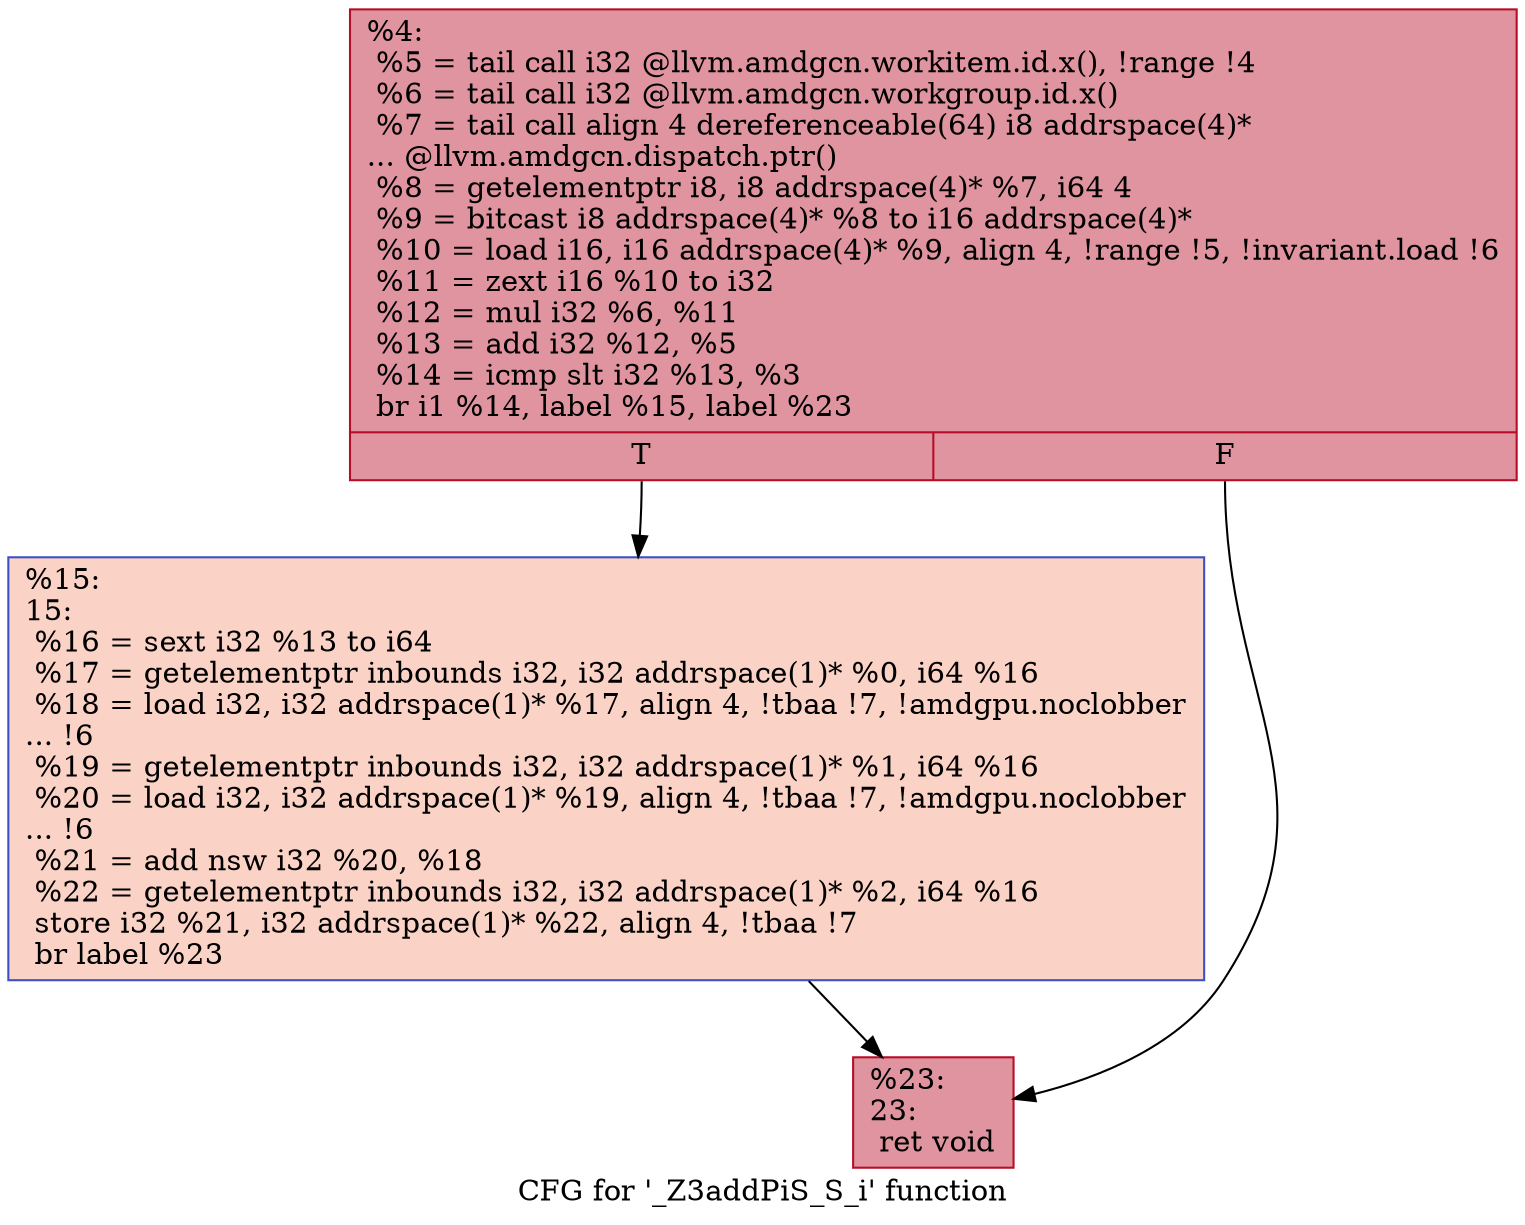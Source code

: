 digraph "CFG for '_Z3addPiS_S_i' function" {
	label="CFG for '_Z3addPiS_S_i' function";

	Node0x5ee3080 [shape=record,color="#b70d28ff", style=filled, fillcolor="#b70d2870",label="{%4:\l  %5 = tail call i32 @llvm.amdgcn.workitem.id.x(), !range !4\l  %6 = tail call i32 @llvm.amdgcn.workgroup.id.x()\l  %7 = tail call align 4 dereferenceable(64) i8 addrspace(4)*\l... @llvm.amdgcn.dispatch.ptr()\l  %8 = getelementptr i8, i8 addrspace(4)* %7, i64 4\l  %9 = bitcast i8 addrspace(4)* %8 to i16 addrspace(4)*\l  %10 = load i16, i16 addrspace(4)* %9, align 4, !range !5, !invariant.load !6\l  %11 = zext i16 %10 to i32\l  %12 = mul i32 %6, %11\l  %13 = add i32 %12, %5\l  %14 = icmp slt i32 %13, %3\l  br i1 %14, label %15, label %23\l|{<s0>T|<s1>F}}"];
	Node0x5ee3080:s0 -> Node0x5ee3110;
	Node0x5ee3080:s1 -> Node0x5ee5020;
	Node0x5ee3110 [shape=record,color="#3d50c3ff", style=filled, fillcolor="#f59c7d70",label="{%15:\l15:                                               \l  %16 = sext i32 %13 to i64\l  %17 = getelementptr inbounds i32, i32 addrspace(1)* %0, i64 %16\l  %18 = load i32, i32 addrspace(1)* %17, align 4, !tbaa !7, !amdgpu.noclobber\l... !6\l  %19 = getelementptr inbounds i32, i32 addrspace(1)* %1, i64 %16\l  %20 = load i32, i32 addrspace(1)* %19, align 4, !tbaa !7, !amdgpu.noclobber\l... !6\l  %21 = add nsw i32 %20, %18\l  %22 = getelementptr inbounds i32, i32 addrspace(1)* %2, i64 %16\l  store i32 %21, i32 addrspace(1)* %22, align 4, !tbaa !7\l  br label %23\l}"];
	Node0x5ee3110 -> Node0x5ee5020;
	Node0x5ee5020 [shape=record,color="#b70d28ff", style=filled, fillcolor="#b70d2870",label="{%23:\l23:                                               \l  ret void\l}"];
}

